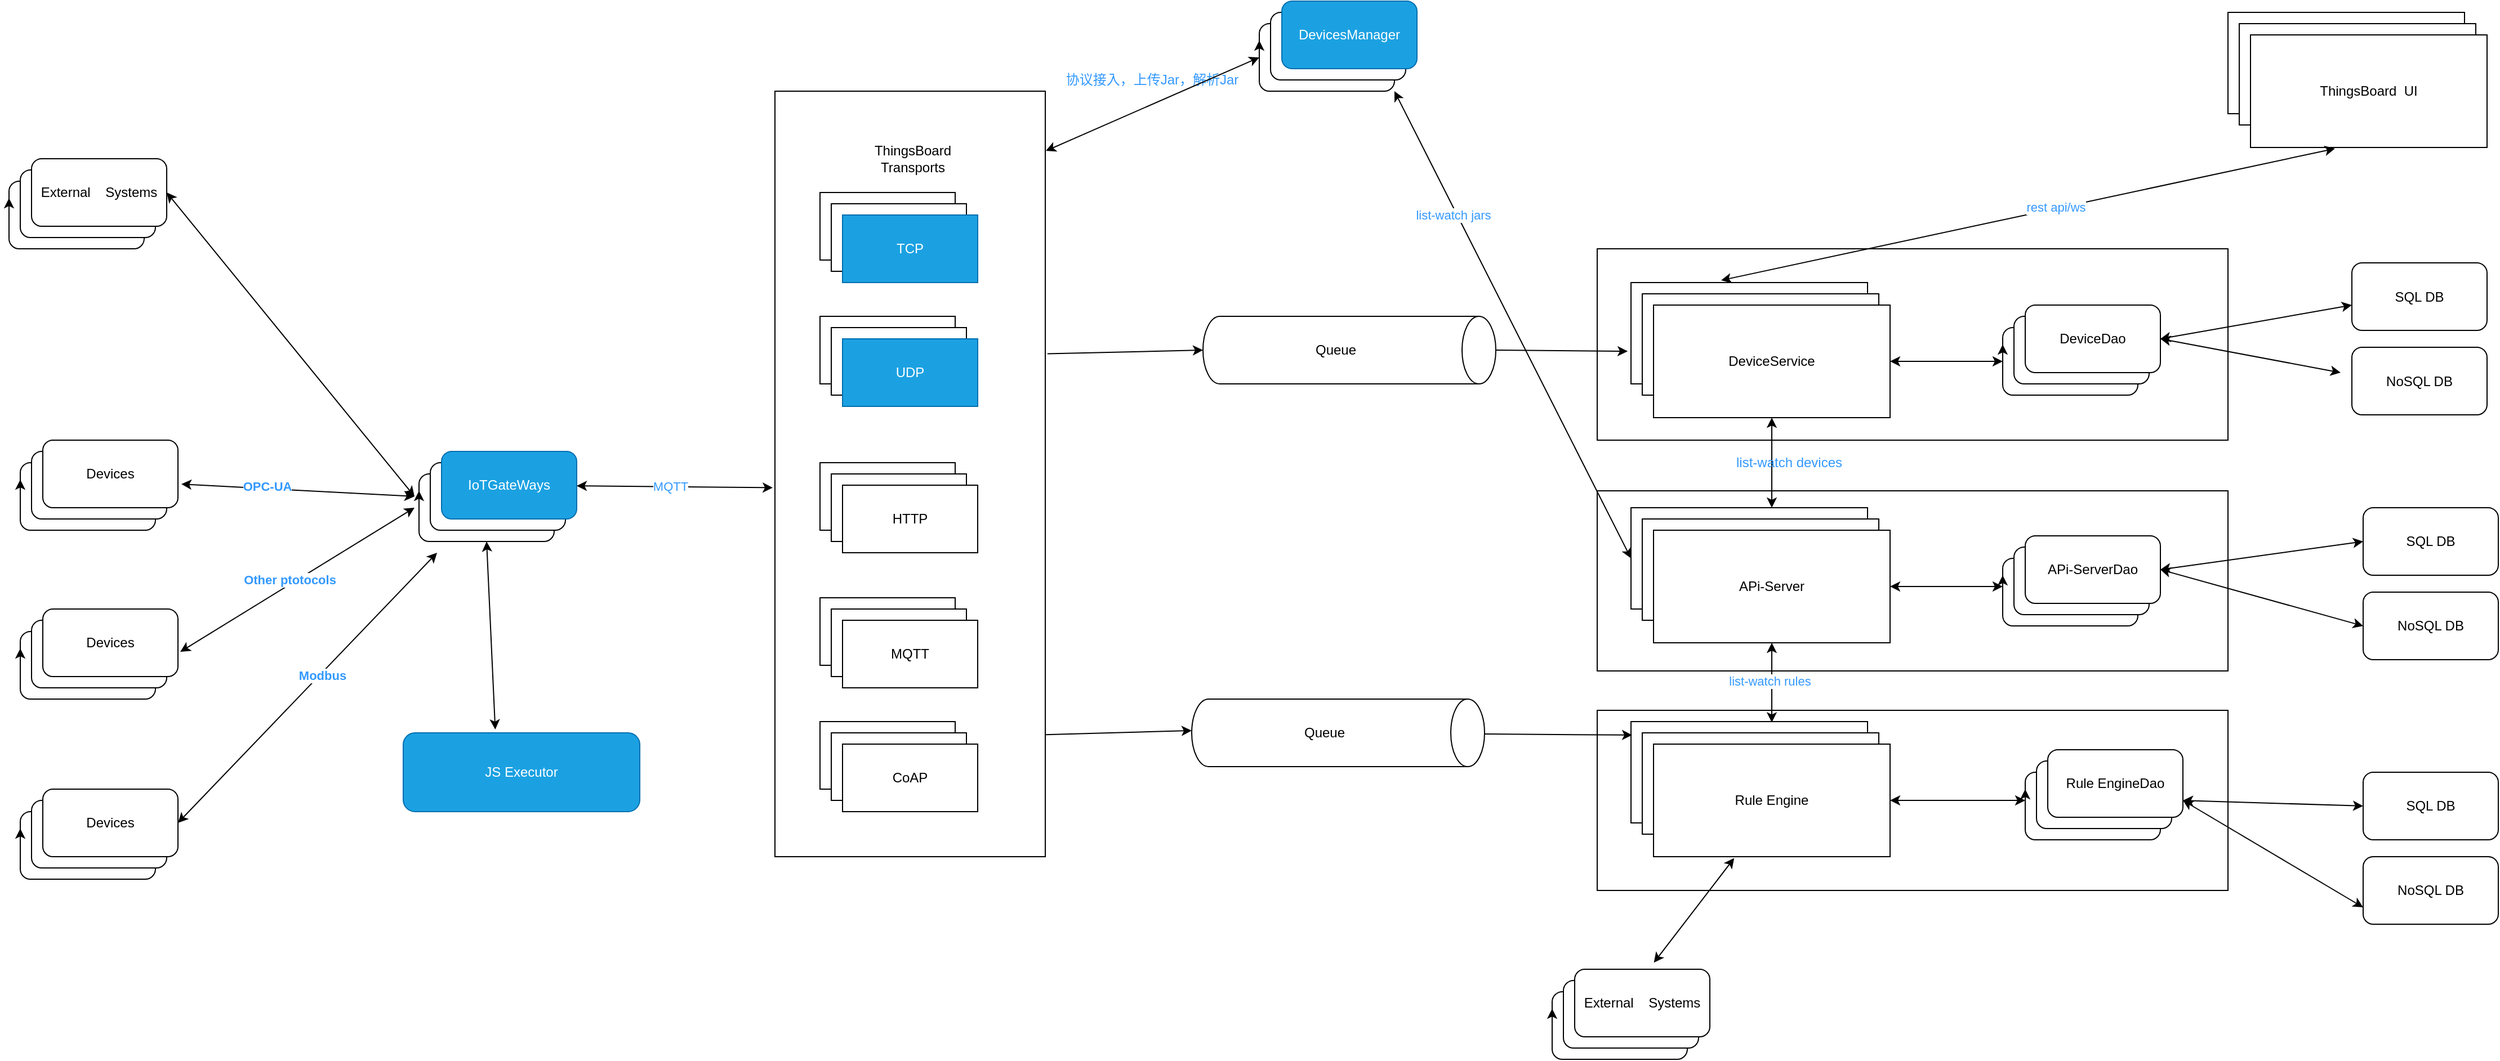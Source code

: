 <mxfile version="14.9.6" type="device"><diagram id="krH1p69v2ehfL-ISbJ1F" name="第 1 页"><mxGraphModel dx="1351" dy="863" grid="1" gridSize="10" guides="1" tooltips="1" connect="1" arrows="1" fold="1" page="1" pageScale="1" pageWidth="827" pageHeight="1169" math="0" shadow="0"><root><mxCell id="0"/><mxCell id="1" parent="0"/><mxCell id="9dZRxmLWZxJoyrr1hEQJ-146" value="" style="rounded=0;whiteSpace=wrap;html=1;fontColor=#3399FF;" vertex="1" parent="1"><mxGeometry x="1460" y="660" width="560" height="160" as="geometry"/></mxCell><mxCell id="9dZRxmLWZxJoyrr1hEQJ-144" value="" style="rounded=0;whiteSpace=wrap;html=1;fontColor=#3399FF;" vertex="1" parent="1"><mxGeometry x="1460" y="465" width="560" height="160" as="geometry"/></mxCell><mxCell id="9dZRxmLWZxJoyrr1hEQJ-143" value="" style="rounded=0;whiteSpace=wrap;html=1;fontColor=#3399FF;" vertex="1" parent="1"><mxGeometry x="1460" y="250" width="560" height="170" as="geometry"/></mxCell><mxCell id="9dZRxmLWZxJoyrr1hEQJ-1" value="" style="rounded=1;whiteSpace=wrap;html=1;" vertex="1" parent="1"><mxGeometry x="1160" y="50" width="120" height="60" as="geometry"/></mxCell><mxCell id="9dZRxmLWZxJoyrr1hEQJ-2" value="" style="rounded=1;whiteSpace=wrap;html=1;" vertex="1" parent="1"><mxGeometry x="1170" y="40" width="120" height="60" as="geometry"/></mxCell><mxCell id="9dZRxmLWZxJoyrr1hEQJ-3" value="DevicesManager" style="rounded=1;whiteSpace=wrap;html=1;fillColor=#1ba1e2;strokeColor=#006EAF;fontColor=#ffffff;" vertex="1" parent="1"><mxGeometry x="1180" y="30" width="120" height="60" as="geometry"/></mxCell><mxCell id="9dZRxmLWZxJoyrr1hEQJ-4" style="edgeStyle=orthogonalEdgeStyle;rounded=0;orthogonalLoop=1;jettySize=auto;html=1;exitX=0;exitY=0.5;exitDx=0;exitDy=0;entryX=0;entryY=0.25;entryDx=0;entryDy=0;" edge="1" parent="1" source="9dZRxmLWZxJoyrr1hEQJ-1" target="9dZRxmLWZxJoyrr1hEQJ-1"><mxGeometry relative="1" as="geometry"/></mxCell><mxCell id="9dZRxmLWZxJoyrr1hEQJ-5" value="" style="rounded=1;whiteSpace=wrap;html=1;" vertex="1" parent="1"><mxGeometry x="50" y="190" width="120" height="60" as="geometry"/></mxCell><mxCell id="9dZRxmLWZxJoyrr1hEQJ-6" value="" style="rounded=1;whiteSpace=wrap;html=1;" vertex="1" parent="1"><mxGeometry x="60" y="180" width="120" height="60" as="geometry"/></mxCell><mxCell id="9dZRxmLWZxJoyrr1hEQJ-7" value="External&amp;nbsp; &amp;nbsp; Systems" style="rounded=1;whiteSpace=wrap;html=1;" vertex="1" parent="1"><mxGeometry x="70" y="170" width="120" height="60" as="geometry"/></mxCell><mxCell id="9dZRxmLWZxJoyrr1hEQJ-8" style="edgeStyle=orthogonalEdgeStyle;rounded=0;orthogonalLoop=1;jettySize=auto;html=1;exitX=0;exitY=0.5;exitDx=0;exitDy=0;entryX=0;entryY=0.25;entryDx=0;entryDy=0;" edge="1" parent="1" source="9dZRxmLWZxJoyrr1hEQJ-5" target="9dZRxmLWZxJoyrr1hEQJ-5"><mxGeometry relative="1" as="geometry"/></mxCell><mxCell id="9dZRxmLWZxJoyrr1hEQJ-9" value="" style="rounded=1;whiteSpace=wrap;html=1;" vertex="1" parent="1"><mxGeometry x="60" y="440" width="120" height="60" as="geometry"/></mxCell><mxCell id="9dZRxmLWZxJoyrr1hEQJ-10" value="" style="rounded=1;whiteSpace=wrap;html=1;" vertex="1" parent="1"><mxGeometry x="70" y="430" width="120" height="60" as="geometry"/></mxCell><mxCell id="9dZRxmLWZxJoyrr1hEQJ-11" value="Devices" style="rounded=1;whiteSpace=wrap;html=1;" vertex="1" parent="1"><mxGeometry x="80" y="420" width="120" height="60" as="geometry"/></mxCell><mxCell id="9dZRxmLWZxJoyrr1hEQJ-12" style="edgeStyle=orthogonalEdgeStyle;rounded=0;orthogonalLoop=1;jettySize=auto;html=1;exitX=0;exitY=0.5;exitDx=0;exitDy=0;entryX=0;entryY=0.25;entryDx=0;entryDy=0;" edge="1" parent="1" source="9dZRxmLWZxJoyrr1hEQJ-9" target="9dZRxmLWZxJoyrr1hEQJ-9"><mxGeometry relative="1" as="geometry"/></mxCell><mxCell id="9dZRxmLWZxJoyrr1hEQJ-13" value="" style="rounded=1;whiteSpace=wrap;html=1;" vertex="1" parent="1"><mxGeometry x="60" y="590" width="120" height="60" as="geometry"/></mxCell><mxCell id="9dZRxmLWZxJoyrr1hEQJ-14" value="" style="rounded=1;whiteSpace=wrap;html=1;" vertex="1" parent="1"><mxGeometry x="70" y="580" width="120" height="60" as="geometry"/></mxCell><mxCell id="9dZRxmLWZxJoyrr1hEQJ-15" value="Devices" style="rounded=1;whiteSpace=wrap;html=1;" vertex="1" parent="1"><mxGeometry x="80" y="570" width="120" height="60" as="geometry"/></mxCell><mxCell id="9dZRxmLWZxJoyrr1hEQJ-16" style="edgeStyle=orthogonalEdgeStyle;rounded=0;orthogonalLoop=1;jettySize=auto;html=1;exitX=0;exitY=0.5;exitDx=0;exitDy=0;entryX=0;entryY=0.25;entryDx=0;entryDy=0;" edge="1" parent="1" source="9dZRxmLWZxJoyrr1hEQJ-13" target="9dZRxmLWZxJoyrr1hEQJ-13"><mxGeometry relative="1" as="geometry"/></mxCell><mxCell id="9dZRxmLWZxJoyrr1hEQJ-17" value="" style="rounded=1;whiteSpace=wrap;html=1;" vertex="1" parent="1"><mxGeometry x="414" y="450" width="120" height="60" as="geometry"/></mxCell><mxCell id="9dZRxmLWZxJoyrr1hEQJ-18" value="" style="rounded=1;whiteSpace=wrap;html=1;" vertex="1" parent="1"><mxGeometry x="424" y="440" width="120" height="60" as="geometry"/></mxCell><mxCell id="9dZRxmLWZxJoyrr1hEQJ-19" value="IoTGateWays" style="rounded=1;whiteSpace=wrap;html=1;fillColor=#1ba1e2;strokeColor=#006EAF;fontColor=#ffffff;" vertex="1" parent="1"><mxGeometry x="434" y="430" width="120" height="60" as="geometry"/></mxCell><mxCell id="9dZRxmLWZxJoyrr1hEQJ-20" style="edgeStyle=orthogonalEdgeStyle;rounded=0;orthogonalLoop=1;jettySize=auto;html=1;exitX=0;exitY=0.5;exitDx=0;exitDy=0;entryX=0;entryY=0.25;entryDx=0;entryDy=0;" edge="1" parent="1" source="9dZRxmLWZxJoyrr1hEQJ-17" target="9dZRxmLWZxJoyrr1hEQJ-17"><mxGeometry relative="1" as="geometry"/></mxCell><mxCell id="9dZRxmLWZxJoyrr1hEQJ-22" value="" style="endArrow=classic;startArrow=classic;html=1;exitX=1.025;exitY=0.65;exitDx=0;exitDy=0;exitPerimeter=0;" edge="1" parent="1" source="9dZRxmLWZxJoyrr1hEQJ-11"><mxGeometry width="50" height="50" relative="1" as="geometry"><mxPoint x="210" y="500" as="sourcePoint"/><mxPoint x="410" y="470" as="targetPoint"/></mxGeometry></mxCell><mxCell id="9dZRxmLWZxJoyrr1hEQJ-26" value="&lt;b&gt;&lt;font&gt;OPC-UA&lt;/font&gt;&lt;/b&gt;" style="edgeLabel;html=1;align=center;verticalAlign=middle;resizable=0;points=[];fontColor=#3399FF;" vertex="1" connectable="0" parent="9dZRxmLWZxJoyrr1hEQJ-22"><mxGeometry x="-0.266" y="2" relative="1" as="geometry"><mxPoint as="offset"/></mxGeometry></mxCell><mxCell id="9dZRxmLWZxJoyrr1hEQJ-23" value="" style="endArrow=classic;startArrow=classic;html=1;exitX=1.017;exitY=0.633;exitDx=0;exitDy=0;exitPerimeter=0;" edge="1" parent="1" source="9dZRxmLWZxJoyrr1hEQJ-15"><mxGeometry width="50" height="50" relative="1" as="geometry"><mxPoint x="220" y="620" as="sourcePoint"/><mxPoint x="410" y="480" as="targetPoint"/></mxGeometry></mxCell><mxCell id="9dZRxmLWZxJoyrr1hEQJ-27" value="&lt;b&gt;Other ptotocols&lt;/b&gt;" style="edgeLabel;html=1;align=center;verticalAlign=middle;resizable=0;points=[];fontColor=#3399FF;" vertex="1" connectable="0" parent="9dZRxmLWZxJoyrr1hEQJ-23"><mxGeometry x="-0.045" y="5" relative="1" as="geometry"><mxPoint y="1" as="offset"/></mxGeometry></mxCell><mxCell id="9dZRxmLWZxJoyrr1hEQJ-24" value="" style="endArrow=classic;startArrow=classic;html=1;exitX=1;exitY=0.5;exitDx=0;exitDy=0;" edge="1" parent="1" source="9dZRxmLWZxJoyrr1hEQJ-7"><mxGeometry width="50" height="50" relative="1" as="geometry"><mxPoint x="210" y="360" as="sourcePoint"/><mxPoint x="410" y="470" as="targetPoint"/></mxGeometry></mxCell><mxCell id="9dZRxmLWZxJoyrr1hEQJ-29" value="" style="rounded=0;whiteSpace=wrap;html=1;" vertex="1" parent="1"><mxGeometry x="730" y="110" width="240" height="680" as="geometry"/></mxCell><mxCell id="9dZRxmLWZxJoyrr1hEQJ-30" value="" style="rounded=0;whiteSpace=wrap;html=1;" vertex="1" parent="1"><mxGeometry x="770" y="200" width="120" height="60" as="geometry"/></mxCell><mxCell id="9dZRxmLWZxJoyrr1hEQJ-31" value="ThingsBoard&lt;br&gt;Transports" style="text;html=1;strokeColor=none;fillColor=none;align=center;verticalAlign=middle;whiteSpace=wrap;rounded=0;" vertex="1" parent="1"><mxGeometry x="815" y="160" width="75" height="20" as="geometry"/></mxCell><mxCell id="9dZRxmLWZxJoyrr1hEQJ-32" value="" style="rounded=0;whiteSpace=wrap;html=1;" vertex="1" parent="1"><mxGeometry x="780" y="210" width="120" height="60" as="geometry"/></mxCell><mxCell id="9dZRxmLWZxJoyrr1hEQJ-33" value="TCP" style="rounded=0;whiteSpace=wrap;html=1;fillColor=#1ba1e2;strokeColor=#006EAF;fontColor=#ffffff;" vertex="1" parent="1"><mxGeometry x="790" y="220" width="120" height="60" as="geometry"/></mxCell><mxCell id="9dZRxmLWZxJoyrr1hEQJ-34" value="" style="rounded=0;whiteSpace=wrap;html=1;" vertex="1" parent="1"><mxGeometry x="770" y="310" width="120" height="60" as="geometry"/></mxCell><mxCell id="9dZRxmLWZxJoyrr1hEQJ-35" value="" style="rounded=0;whiteSpace=wrap;html=1;" vertex="1" parent="1"><mxGeometry x="780" y="320" width="120" height="60" as="geometry"/></mxCell><mxCell id="9dZRxmLWZxJoyrr1hEQJ-36" value="UDP" style="rounded=0;whiteSpace=wrap;html=1;fillColor=#1ba1e2;strokeColor=#006EAF;fontColor=#ffffff;" vertex="1" parent="1"><mxGeometry x="790" y="330" width="120" height="60" as="geometry"/></mxCell><mxCell id="9dZRxmLWZxJoyrr1hEQJ-37" value="" style="rounded=0;whiteSpace=wrap;html=1;" vertex="1" parent="1"><mxGeometry x="770" y="440" width="120" height="60" as="geometry"/></mxCell><mxCell id="9dZRxmLWZxJoyrr1hEQJ-38" value="" style="rounded=0;whiteSpace=wrap;html=1;" vertex="1" parent="1"><mxGeometry x="780" y="450" width="120" height="60" as="geometry"/></mxCell><mxCell id="9dZRxmLWZxJoyrr1hEQJ-39" value="HTTP" style="rounded=0;whiteSpace=wrap;html=1;" vertex="1" parent="1"><mxGeometry x="790" y="460" width="120" height="60" as="geometry"/></mxCell><mxCell id="9dZRxmLWZxJoyrr1hEQJ-40" value="" style="rounded=0;whiteSpace=wrap;html=1;" vertex="1" parent="1"><mxGeometry x="770" y="560" width="120" height="60" as="geometry"/></mxCell><mxCell id="9dZRxmLWZxJoyrr1hEQJ-41" value="" style="rounded=0;whiteSpace=wrap;html=1;" vertex="1" parent="1"><mxGeometry x="780" y="570" width="120" height="60" as="geometry"/></mxCell><mxCell id="9dZRxmLWZxJoyrr1hEQJ-42" value="MQTT" style="rounded=0;whiteSpace=wrap;html=1;" vertex="1" parent="1"><mxGeometry x="790" y="580" width="120" height="60" as="geometry"/></mxCell><mxCell id="9dZRxmLWZxJoyrr1hEQJ-43" value="" style="rounded=0;whiteSpace=wrap;html=1;" vertex="1" parent="1"><mxGeometry x="770" y="670" width="120" height="60" as="geometry"/></mxCell><mxCell id="9dZRxmLWZxJoyrr1hEQJ-44" value="" style="rounded=0;whiteSpace=wrap;html=1;" vertex="1" parent="1"><mxGeometry x="780" y="680" width="120" height="60" as="geometry"/></mxCell><mxCell id="9dZRxmLWZxJoyrr1hEQJ-45" value="CoAP" style="rounded=0;whiteSpace=wrap;html=1;" vertex="1" parent="1"><mxGeometry x="790" y="690" width="120" height="60" as="geometry"/></mxCell><mxCell id="9dZRxmLWZxJoyrr1hEQJ-48" value="" style="endArrow=classic;startArrow=classic;html=1;fontColor=#3399FF;entryX=-0.008;entryY=0.518;entryDx=0;entryDy=0;entryPerimeter=0;" edge="1" parent="1" source="9dZRxmLWZxJoyrr1hEQJ-19" target="9dZRxmLWZxJoyrr1hEQJ-29"><mxGeometry width="50" height="50" relative="1" as="geometry"><mxPoint x="554" y="510" as="sourcePoint"/><mxPoint x="624.711" y="460" as="targetPoint"/></mxGeometry></mxCell><mxCell id="9dZRxmLWZxJoyrr1hEQJ-49" value="MQTT" style="edgeLabel;html=1;align=center;verticalAlign=middle;resizable=0;points=[];fontColor=#3399FF;" vertex="1" connectable="0" parent="9dZRxmLWZxJoyrr1hEQJ-48"><mxGeometry x="-0.047" y="1" relative="1" as="geometry"><mxPoint as="offset"/></mxGeometry></mxCell><mxCell id="9dZRxmLWZxJoyrr1hEQJ-50" value="Queue" style="shape=cylinder3;whiteSpace=wrap;html=1;boundedLbl=1;backgroundOutline=1;size=15;direction=south;" vertex="1" parent="1"><mxGeometry x="1110" y="310" width="260" height="60" as="geometry"/></mxCell><mxCell id="9dZRxmLWZxJoyrr1hEQJ-51" value="Queue" style="shape=cylinder3;whiteSpace=wrap;html=1;boundedLbl=1;backgroundOutline=1;size=15;direction=south;" vertex="1" parent="1"><mxGeometry x="1100" y="650" width="260" height="60" as="geometry"/></mxCell><mxCell id="9dZRxmLWZxJoyrr1hEQJ-52" value="" style="rounded=0;whiteSpace=wrap;html=1;" vertex="1" parent="1"><mxGeometry x="1490" y="280" width="210" height="90" as="geometry"/></mxCell><mxCell id="9dZRxmLWZxJoyrr1hEQJ-53" value="" style="rounded=0;whiteSpace=wrap;html=1;" vertex="1" parent="1"><mxGeometry x="1500" y="290" width="210" height="90" as="geometry"/></mxCell><mxCell id="9dZRxmLWZxJoyrr1hEQJ-54" value="DeviceService" style="rounded=0;whiteSpace=wrap;html=1;" vertex="1" parent="1"><mxGeometry x="1510" y="300" width="210" height="100" as="geometry"/></mxCell><mxCell id="9dZRxmLWZxJoyrr1hEQJ-58" value="" style="endArrow=classic;html=1;fontColor=#3399FF;exitX=1.008;exitY=0.343;exitDx=0;exitDy=0;exitPerimeter=0;entryX=0.5;entryY=1;entryDx=0;entryDy=0;entryPerimeter=0;" edge="1" parent="1" source="9dZRxmLWZxJoyrr1hEQJ-29" target="9dZRxmLWZxJoyrr1hEQJ-50"><mxGeometry width="50" height="50" relative="1" as="geometry"><mxPoint x="1000" y="370" as="sourcePoint"/><mxPoint x="1050" y="320" as="targetPoint"/></mxGeometry></mxCell><mxCell id="9dZRxmLWZxJoyrr1hEQJ-59" value="" style="endArrow=classic;html=1;fontColor=#3399FF;exitX=1.008;exitY=0.343;exitDx=0;exitDy=0;exitPerimeter=0;" edge="1" parent="1"><mxGeometry width="50" height="50" relative="1" as="geometry"><mxPoint x="970.0" y="681.62" as="sourcePoint"/><mxPoint x="1100" y="678" as="targetPoint"/></mxGeometry></mxCell><mxCell id="9dZRxmLWZxJoyrr1hEQJ-61" value="" style="rounded=0;whiteSpace=wrap;html=1;" vertex="1" parent="1"><mxGeometry x="1490" y="670" width="210" height="90" as="geometry"/></mxCell><mxCell id="9dZRxmLWZxJoyrr1hEQJ-62" value="" style="rounded=0;whiteSpace=wrap;html=1;" vertex="1" parent="1"><mxGeometry x="1500" y="680" width="210" height="90" as="geometry"/></mxCell><mxCell id="9dZRxmLWZxJoyrr1hEQJ-63" value="Rule Engine" style="rounded=0;whiteSpace=wrap;html=1;" vertex="1" parent="1"><mxGeometry x="1510" y="690" width="210" height="100" as="geometry"/></mxCell><mxCell id="9dZRxmLWZxJoyrr1hEQJ-65" value="" style="endArrow=classic;html=1;fontColor=#3399FF;exitX=0.5;exitY=0;exitDx=0;exitDy=0;exitPerimeter=0;entryX=-0.014;entryY=0.678;entryDx=0;entryDy=0;entryPerimeter=0;" edge="1" parent="1" source="9dZRxmLWZxJoyrr1hEQJ-50" target="9dZRxmLWZxJoyrr1hEQJ-52"><mxGeometry width="50" height="50" relative="1" as="geometry"><mxPoint x="1390" y="370" as="sourcePoint"/><mxPoint x="1440" y="320" as="targetPoint"/></mxGeometry></mxCell><mxCell id="9dZRxmLWZxJoyrr1hEQJ-66" value="" style="endArrow=classic;html=1;fontColor=#3399FF;entryX=0.005;entryY=0.133;entryDx=0;entryDy=0;entryPerimeter=0;" edge="1" parent="1" source="9dZRxmLWZxJoyrr1hEQJ-51" target="9dZRxmLWZxJoyrr1hEQJ-61"><mxGeometry width="50" height="50" relative="1" as="geometry"><mxPoint x="1370" y="670" as="sourcePoint"/><mxPoint x="1440.711" y="620" as="targetPoint"/></mxGeometry></mxCell><mxCell id="9dZRxmLWZxJoyrr1hEQJ-69" value="SQL DB" style="rounded=1;whiteSpace=wrap;html=1;" vertex="1" parent="1"><mxGeometry x="2140" y="480" width="120" height="60" as="geometry"/></mxCell><mxCell id="9dZRxmLWZxJoyrr1hEQJ-70" value="NoSQL DB" style="rounded=1;whiteSpace=wrap;html=1;" vertex="1" parent="1"><mxGeometry x="2140" y="555" width="120" height="60" as="geometry"/></mxCell><mxCell id="9dZRxmLWZxJoyrr1hEQJ-79" value="" style="rounded=0;whiteSpace=wrap;html=1;" vertex="1" parent="1"><mxGeometry x="2020" y="40" width="210" height="90" as="geometry"/></mxCell><mxCell id="9dZRxmLWZxJoyrr1hEQJ-80" value="" style="rounded=0;whiteSpace=wrap;html=1;" vertex="1" parent="1"><mxGeometry x="2030" y="50" width="210" height="90" as="geometry"/></mxCell><mxCell id="9dZRxmLWZxJoyrr1hEQJ-81" value="ThingsBoard&amp;nbsp; UI" style="rounded=0;whiteSpace=wrap;html=1;" vertex="1" parent="1"><mxGeometry x="2040" y="60" width="210" height="100" as="geometry"/></mxCell><mxCell id="9dZRxmLWZxJoyrr1hEQJ-85" value="" style="endArrow=classic;startArrow=classic;html=1;fontColor=#3399FF;exitX=0.357;exitY=1.01;exitDx=0;exitDy=0;exitPerimeter=0;entryX=0.381;entryY=-0.022;entryDx=0;entryDy=0;entryPerimeter=0;" edge="1" parent="1" source="9dZRxmLWZxJoyrr1hEQJ-81" target="9dZRxmLWZxJoyrr1hEQJ-52"><mxGeometry width="50" height="50" relative="1" as="geometry"><mxPoint x="1530" y="240" as="sourcePoint"/><mxPoint x="1580" y="190" as="targetPoint"/></mxGeometry></mxCell><mxCell id="9dZRxmLWZxJoyrr1hEQJ-87" value="rest api/ws" style="edgeLabel;html=1;align=center;verticalAlign=middle;resizable=0;points=[];fontColor=#3399FF;" vertex="1" connectable="0" parent="9dZRxmLWZxJoyrr1hEQJ-85"><mxGeometry x="-0.09" y="-1" relative="1" as="geometry"><mxPoint as="offset"/></mxGeometry></mxCell><mxCell id="9dZRxmLWZxJoyrr1hEQJ-89" value="" style="rounded=1;whiteSpace=wrap;html=1;" vertex="1" parent="1"><mxGeometry x="60" y="750" width="120" height="60" as="geometry"/></mxCell><mxCell id="9dZRxmLWZxJoyrr1hEQJ-90" value="" style="rounded=1;whiteSpace=wrap;html=1;" vertex="1" parent="1"><mxGeometry x="70" y="740" width="120" height="60" as="geometry"/></mxCell><mxCell id="9dZRxmLWZxJoyrr1hEQJ-91" value="Devices" style="rounded=1;whiteSpace=wrap;html=1;" vertex="1" parent="1"><mxGeometry x="80" y="730" width="120" height="60" as="geometry"/></mxCell><mxCell id="9dZRxmLWZxJoyrr1hEQJ-92" style="edgeStyle=orthogonalEdgeStyle;rounded=0;orthogonalLoop=1;jettySize=auto;html=1;exitX=0;exitY=0.5;exitDx=0;exitDy=0;entryX=0;entryY=0.25;entryDx=0;entryDy=0;" edge="1" parent="1" source="9dZRxmLWZxJoyrr1hEQJ-89" target="9dZRxmLWZxJoyrr1hEQJ-89"><mxGeometry relative="1" as="geometry"/></mxCell><mxCell id="9dZRxmLWZxJoyrr1hEQJ-93" value="" style="endArrow=classic;startArrow=classic;html=1;fontColor=#3399FF;exitX=1;exitY=0.5;exitDx=0;exitDy=0;" edge="1" parent="1" source="9dZRxmLWZxJoyrr1hEQJ-91"><mxGeometry width="50" height="50" relative="1" as="geometry"><mxPoint x="300" y="700" as="sourcePoint"/><mxPoint x="430" y="520" as="targetPoint"/></mxGeometry></mxCell><mxCell id="9dZRxmLWZxJoyrr1hEQJ-95" value="&lt;b&gt;Modbus&lt;/b&gt;" style="edgeLabel;html=1;align=center;verticalAlign=middle;resizable=0;points=[];fontColor=#3399FF;" vertex="1" connectable="0" parent="9dZRxmLWZxJoyrr1hEQJ-93"><mxGeometry x="0.102" y="-1" relative="1" as="geometry"><mxPoint as="offset"/></mxGeometry></mxCell><mxCell id="9dZRxmLWZxJoyrr1hEQJ-94" value="JS Executor" style="rounded=1;whiteSpace=wrap;html=1;fontColor=#ffffff;fillColor=#1ba1e2;strokeColor=#006EAF;" vertex="1" parent="1"><mxGeometry x="400" y="680" width="210" height="70" as="geometry"/></mxCell><mxCell id="9dZRxmLWZxJoyrr1hEQJ-96" value="" style="endArrow=classic;startArrow=classic;html=1;fontColor=#3399FF;exitX=0.389;exitY=-0.043;exitDx=0;exitDy=0;exitPerimeter=0;entryX=0.5;entryY=1;entryDx=0;entryDy=0;" edge="1" parent="1" source="9dZRxmLWZxJoyrr1hEQJ-94" target="9dZRxmLWZxJoyrr1hEQJ-17"><mxGeometry width="50" height="50" relative="1" as="geometry"><mxPoint x="480" y="630" as="sourcePoint"/><mxPoint x="480" y="520" as="targetPoint"/></mxGeometry></mxCell><mxCell id="9dZRxmLWZxJoyrr1hEQJ-98" value="协议接入，上传Jar，解析Jar" style="text;html=1;strokeColor=none;fillColor=none;align=center;verticalAlign=middle;whiteSpace=wrap;rounded=0;fontColor=#3399FF;" vertex="1" parent="1"><mxGeometry x="910" y="90" width="310" height="20" as="geometry"/></mxCell><mxCell id="9dZRxmLWZxJoyrr1hEQJ-99" value="" style="rounded=0;whiteSpace=wrap;html=1;" vertex="1" parent="1"><mxGeometry x="1490" y="480" width="210" height="90" as="geometry"/></mxCell><mxCell id="9dZRxmLWZxJoyrr1hEQJ-100" value="" style="rounded=0;whiteSpace=wrap;html=1;" vertex="1" parent="1"><mxGeometry x="1500" y="490" width="210" height="90" as="geometry"/></mxCell><mxCell id="9dZRxmLWZxJoyrr1hEQJ-101" value="APi-Server" style="rounded=0;whiteSpace=wrap;html=1;" vertex="1" parent="1"><mxGeometry x="1510" y="500" width="210" height="100" as="geometry"/></mxCell><mxCell id="9dZRxmLWZxJoyrr1hEQJ-105" value="" style="endArrow=classic;startArrow=classic;html=1;fontColor=#3399FF;entryX=0.5;entryY=1;entryDx=0;entryDy=0;" edge="1" parent="1" target="9dZRxmLWZxJoyrr1hEQJ-54"><mxGeometry width="50" height="50" relative="1" as="geometry"><mxPoint x="1615" y="480" as="sourcePoint"/><mxPoint x="1630" y="420" as="targetPoint"/></mxGeometry></mxCell><mxCell id="9dZRxmLWZxJoyrr1hEQJ-106" value="list-watch devices" style="text;html=1;align=center;verticalAlign=middle;resizable=0;points=[];autosize=1;strokeColor=none;fontColor=#3399FF;" vertex="1" parent="1"><mxGeometry x="1575" y="430" width="110" height="20" as="geometry"/></mxCell><mxCell id="9dZRxmLWZxJoyrr1hEQJ-107" value="" style="endArrow=classic;startArrow=classic;html=1;fontColor=#3399FF;" edge="1" parent="1" source="9dZRxmLWZxJoyrr1hEQJ-101"><mxGeometry width="50" height="50" relative="1" as="geometry"><mxPoint x="1615" y="650" as="sourcePoint"/><mxPoint x="1615" y="670.711" as="targetPoint"/></mxGeometry></mxCell><mxCell id="9dZRxmLWZxJoyrr1hEQJ-108" value="list-watch rules" style="edgeLabel;html=1;align=center;verticalAlign=middle;resizable=0;points=[];fontColor=#3399FF;" vertex="1" connectable="0" parent="9dZRxmLWZxJoyrr1hEQJ-107"><mxGeometry x="-0.034" y="-2" relative="1" as="geometry"><mxPoint as="offset"/></mxGeometry></mxCell><mxCell id="9dZRxmLWZxJoyrr1hEQJ-113" value="" style="rounded=1;whiteSpace=wrap;html=1;" vertex="1" parent="1"><mxGeometry x="1420" y="910" width="120" height="60" as="geometry"/></mxCell><mxCell id="9dZRxmLWZxJoyrr1hEQJ-114" value="" style="rounded=1;whiteSpace=wrap;html=1;" vertex="1" parent="1"><mxGeometry x="1430" y="900" width="120" height="60" as="geometry"/></mxCell><mxCell id="9dZRxmLWZxJoyrr1hEQJ-115" value="External&amp;nbsp; &amp;nbsp; Systems" style="rounded=1;whiteSpace=wrap;html=1;" vertex="1" parent="1"><mxGeometry x="1440" y="890" width="120" height="60" as="geometry"/></mxCell><mxCell id="9dZRxmLWZxJoyrr1hEQJ-116" style="edgeStyle=orthogonalEdgeStyle;rounded=0;orthogonalLoop=1;jettySize=auto;html=1;exitX=0;exitY=0.5;exitDx=0;exitDy=0;entryX=0;entryY=0.25;entryDx=0;entryDy=0;" edge="1" parent="1" source="9dZRxmLWZxJoyrr1hEQJ-113" target="9dZRxmLWZxJoyrr1hEQJ-113"><mxGeometry relative="1" as="geometry"/></mxCell><mxCell id="9dZRxmLWZxJoyrr1hEQJ-117" value="" style="endArrow=classic;startArrow=classic;html=1;fontColor=#3399FF;entryX=0;entryY=0.5;entryDx=0;entryDy=0;exitX=1;exitY=1;exitDx=0;exitDy=0;" edge="1" parent="1" source="9dZRxmLWZxJoyrr1hEQJ-1" target="9dZRxmLWZxJoyrr1hEQJ-99"><mxGeometry width="50" height="50" relative="1" as="geometry"><mxPoint x="1110" y="90" as="sourcePoint"/><mxPoint x="1290" y="120" as="targetPoint"/></mxGeometry></mxCell><mxCell id="9dZRxmLWZxJoyrr1hEQJ-118" value="list-watch jars" style="edgeLabel;html=1;align=center;verticalAlign=middle;resizable=0;points=[];fontColor=#3399FF;" vertex="1" connectable="0" parent="9dZRxmLWZxJoyrr1hEQJ-117"><mxGeometry x="-0.477" y="-3" relative="1" as="geometry"><mxPoint as="offset"/></mxGeometry></mxCell><mxCell id="9dZRxmLWZxJoyrr1hEQJ-119" value="" style="rounded=1;whiteSpace=wrap;html=1;" vertex="1" parent="1"><mxGeometry x="1840" y="715" width="120" height="60" as="geometry"/></mxCell><mxCell id="9dZRxmLWZxJoyrr1hEQJ-120" value="" style="rounded=1;whiteSpace=wrap;html=1;" vertex="1" parent="1"><mxGeometry x="1850" y="705" width="120" height="60" as="geometry"/></mxCell><mxCell id="9dZRxmLWZxJoyrr1hEQJ-121" value="Rule EngineDao" style="rounded=1;whiteSpace=wrap;html=1;" vertex="1" parent="1"><mxGeometry x="1860" y="695" width="120" height="60" as="geometry"/></mxCell><mxCell id="9dZRxmLWZxJoyrr1hEQJ-122" style="edgeStyle=orthogonalEdgeStyle;rounded=0;orthogonalLoop=1;jettySize=auto;html=1;exitX=0;exitY=0.5;exitDx=0;exitDy=0;entryX=0;entryY=0.25;entryDx=0;entryDy=0;" edge="1" parent="1" source="9dZRxmLWZxJoyrr1hEQJ-119" target="9dZRxmLWZxJoyrr1hEQJ-119"><mxGeometry relative="1" as="geometry"/></mxCell><mxCell id="9dZRxmLWZxJoyrr1hEQJ-123" value="" style="endArrow=classic;startArrow=classic;html=1;fontColor=#3399FF;exitX=0.586;exitY=-0.098;exitDx=0;exitDy=0;exitPerimeter=0;entryX=0.341;entryY=1.013;entryDx=0;entryDy=0;entryPerimeter=0;" edge="1" parent="1" source="9dZRxmLWZxJoyrr1hEQJ-115" target="9dZRxmLWZxJoyrr1hEQJ-63"><mxGeometry width="50" height="50" relative="1" as="geometry"><mxPoint x="1540" y="850" as="sourcePoint"/><mxPoint x="1590" y="800" as="targetPoint"/></mxGeometry></mxCell><mxCell id="9dZRxmLWZxJoyrr1hEQJ-128" value="" style="rounded=1;whiteSpace=wrap;html=1;" vertex="1" parent="1"><mxGeometry x="1820" y="525" width="120" height="60" as="geometry"/></mxCell><mxCell id="9dZRxmLWZxJoyrr1hEQJ-129" value="" style="rounded=1;whiteSpace=wrap;html=1;" vertex="1" parent="1"><mxGeometry x="1830" y="515" width="120" height="60" as="geometry"/></mxCell><mxCell id="9dZRxmLWZxJoyrr1hEQJ-130" value="APi-ServerDao" style="rounded=1;whiteSpace=wrap;html=1;" vertex="1" parent="1"><mxGeometry x="1840" y="505" width="120" height="60" as="geometry"/></mxCell><mxCell id="9dZRxmLWZxJoyrr1hEQJ-131" style="edgeStyle=orthogonalEdgeStyle;rounded=0;orthogonalLoop=1;jettySize=auto;html=1;exitX=0;exitY=0.5;exitDx=0;exitDy=0;entryX=0;entryY=0.25;entryDx=0;entryDy=0;" edge="1" parent="1" source="9dZRxmLWZxJoyrr1hEQJ-128" target="9dZRxmLWZxJoyrr1hEQJ-128"><mxGeometry relative="1" as="geometry"/></mxCell><mxCell id="9dZRxmLWZxJoyrr1hEQJ-132" value="" style="rounded=1;whiteSpace=wrap;html=1;" vertex="1" parent="1"><mxGeometry x="1820" y="320" width="120" height="60" as="geometry"/></mxCell><mxCell id="9dZRxmLWZxJoyrr1hEQJ-133" value="" style="rounded=1;whiteSpace=wrap;html=1;" vertex="1" parent="1"><mxGeometry x="1830" y="310" width="120" height="60" as="geometry"/></mxCell><mxCell id="9dZRxmLWZxJoyrr1hEQJ-134" value="DeviceDao" style="rounded=1;whiteSpace=wrap;html=1;" vertex="1" parent="1"><mxGeometry x="1840" y="300" width="120" height="60" as="geometry"/></mxCell><mxCell id="9dZRxmLWZxJoyrr1hEQJ-135" style="edgeStyle=orthogonalEdgeStyle;rounded=0;orthogonalLoop=1;jettySize=auto;html=1;exitX=0;exitY=0.5;exitDx=0;exitDy=0;entryX=0;entryY=0.25;entryDx=0;entryDy=0;" edge="1" parent="1" source="9dZRxmLWZxJoyrr1hEQJ-132" target="9dZRxmLWZxJoyrr1hEQJ-132"><mxGeometry relative="1" as="geometry"/></mxCell><mxCell id="9dZRxmLWZxJoyrr1hEQJ-136" value="SQL DB" style="rounded=1;whiteSpace=wrap;html=1;" vertex="1" parent="1"><mxGeometry x="2140" y="715" width="120" height="60" as="geometry"/></mxCell><mxCell id="9dZRxmLWZxJoyrr1hEQJ-137" value="NoSQL DB" style="rounded=1;whiteSpace=wrap;html=1;" vertex="1" parent="1"><mxGeometry x="2140" y="790" width="120" height="60" as="geometry"/></mxCell><mxCell id="9dZRxmLWZxJoyrr1hEQJ-138" value="SQL DB" style="rounded=1;whiteSpace=wrap;html=1;" vertex="1" parent="1"><mxGeometry x="2130" y="262.5" width="120" height="60" as="geometry"/></mxCell><mxCell id="9dZRxmLWZxJoyrr1hEQJ-139" value="NoSQL DB" style="rounded=1;whiteSpace=wrap;html=1;" vertex="1" parent="1"><mxGeometry x="2130" y="337.5" width="120" height="60" as="geometry"/></mxCell><mxCell id="9dZRxmLWZxJoyrr1hEQJ-140" value="" style="endArrow=classic;startArrow=classic;html=1;fontColor=#3399FF;exitX=1;exitY=0.5;exitDx=0;exitDy=0;" edge="1" parent="1" source="9dZRxmLWZxJoyrr1hEQJ-54"><mxGeometry width="50" height="50" relative="1" as="geometry"><mxPoint x="1730" y="380" as="sourcePoint"/><mxPoint x="1820" y="350" as="targetPoint"/></mxGeometry></mxCell><mxCell id="9dZRxmLWZxJoyrr1hEQJ-141" value="" style="endArrow=classic;startArrow=classic;html=1;fontColor=#3399FF;exitX=1;exitY=0.5;exitDx=0;exitDy=0;" edge="1" parent="1" source="9dZRxmLWZxJoyrr1hEQJ-101"><mxGeometry width="50" height="50" relative="1" as="geometry"><mxPoint x="1740" y="570" as="sourcePoint"/><mxPoint x="1820" y="550" as="targetPoint"/></mxGeometry></mxCell><mxCell id="9dZRxmLWZxJoyrr1hEQJ-142" value="" style="endArrow=classic;startArrow=classic;html=1;fontColor=#3399FF;exitX=1;exitY=0.5;exitDx=0;exitDy=0;" edge="1" parent="1" source="9dZRxmLWZxJoyrr1hEQJ-63"><mxGeometry width="50" height="50" relative="1" as="geometry"><mxPoint x="1740" y="770" as="sourcePoint"/><mxPoint x="1840" y="740" as="targetPoint"/></mxGeometry></mxCell><mxCell id="9dZRxmLWZxJoyrr1hEQJ-148" value="" style="endArrow=classic;startArrow=classic;html=1;fontColor=#3399FF;exitX=1.002;exitY=0.078;exitDx=0;exitDy=0;exitPerimeter=0;entryX=0;entryY=0.5;entryDx=0;entryDy=0;" edge="1" parent="1" source="9dZRxmLWZxJoyrr1hEQJ-29" target="9dZRxmLWZxJoyrr1hEQJ-1"><mxGeometry width="50" height="50" relative="1" as="geometry"><mxPoint x="1090" y="140" as="sourcePoint"/><mxPoint x="1140" y="90" as="targetPoint"/></mxGeometry></mxCell><mxCell id="9dZRxmLWZxJoyrr1hEQJ-150" value="" style="endArrow=classic;startArrow=classic;html=1;fontColor=#3399FF;exitX=1;exitY=0.5;exitDx=0;exitDy=0;" edge="1" parent="1" source="9dZRxmLWZxJoyrr1hEQJ-134"><mxGeometry width="50" height="50" relative="1" as="geometry"><mxPoint x="2030" y="350" as="sourcePoint"/><mxPoint x="2130" y="300" as="targetPoint"/></mxGeometry></mxCell><mxCell id="9dZRxmLWZxJoyrr1hEQJ-151" value="" style="endArrow=classic;startArrow=classic;html=1;fontColor=#3399FF;" edge="1" parent="1"><mxGeometry width="50" height="50" relative="1" as="geometry"><mxPoint x="1960" y="330" as="sourcePoint"/><mxPoint x="2120" y="360" as="targetPoint"/></mxGeometry></mxCell><mxCell id="9dZRxmLWZxJoyrr1hEQJ-152" value="" style="endArrow=classic;startArrow=classic;html=1;fontColor=#3399FF;exitX=1;exitY=0.5;exitDx=0;exitDy=0;entryX=0;entryY=0.5;entryDx=0;entryDy=0;" edge="1" parent="1" source="9dZRxmLWZxJoyrr1hEQJ-130" target="9dZRxmLWZxJoyrr1hEQJ-69"><mxGeometry width="50" height="50" relative="1" as="geometry"><mxPoint x="2060" y="550" as="sourcePoint"/><mxPoint x="2110" y="500" as="targetPoint"/></mxGeometry></mxCell><mxCell id="9dZRxmLWZxJoyrr1hEQJ-153" value="" style="endArrow=classic;startArrow=classic;html=1;fontColor=#3399FF;exitX=1;exitY=0.5;exitDx=0;exitDy=0;entryX=0;entryY=0.5;entryDx=0;entryDy=0;" edge="1" parent="1" source="9dZRxmLWZxJoyrr1hEQJ-130" target="9dZRxmLWZxJoyrr1hEQJ-70"><mxGeometry width="50" height="50" relative="1" as="geometry"><mxPoint x="2050" y="620" as="sourcePoint"/><mxPoint x="2100" y="570" as="targetPoint"/></mxGeometry></mxCell><mxCell id="9dZRxmLWZxJoyrr1hEQJ-154" value="" style="endArrow=classic;startArrow=classic;html=1;fontColor=#3399FF;exitX=1;exitY=0.75;exitDx=0;exitDy=0;entryX=0;entryY=0.5;entryDx=0;entryDy=0;" edge="1" parent="1" source="9dZRxmLWZxJoyrr1hEQJ-121" target="9dZRxmLWZxJoyrr1hEQJ-136"><mxGeometry width="50" height="50" relative="1" as="geometry"><mxPoint x="2070" y="770" as="sourcePoint"/><mxPoint x="2120" y="720" as="targetPoint"/></mxGeometry></mxCell><mxCell id="9dZRxmLWZxJoyrr1hEQJ-156" value="" style="endArrow=classic;startArrow=classic;html=1;fontColor=#3399FF;entryX=0;entryY=0.75;entryDx=0;entryDy=0;" edge="1" parent="1" target="9dZRxmLWZxJoyrr1hEQJ-137"><mxGeometry width="50" height="50" relative="1" as="geometry"><mxPoint x="1980" y="740" as="sourcePoint"/><mxPoint x="2060" y="770" as="targetPoint"/></mxGeometry></mxCell></root></mxGraphModel></diagram></mxfile>